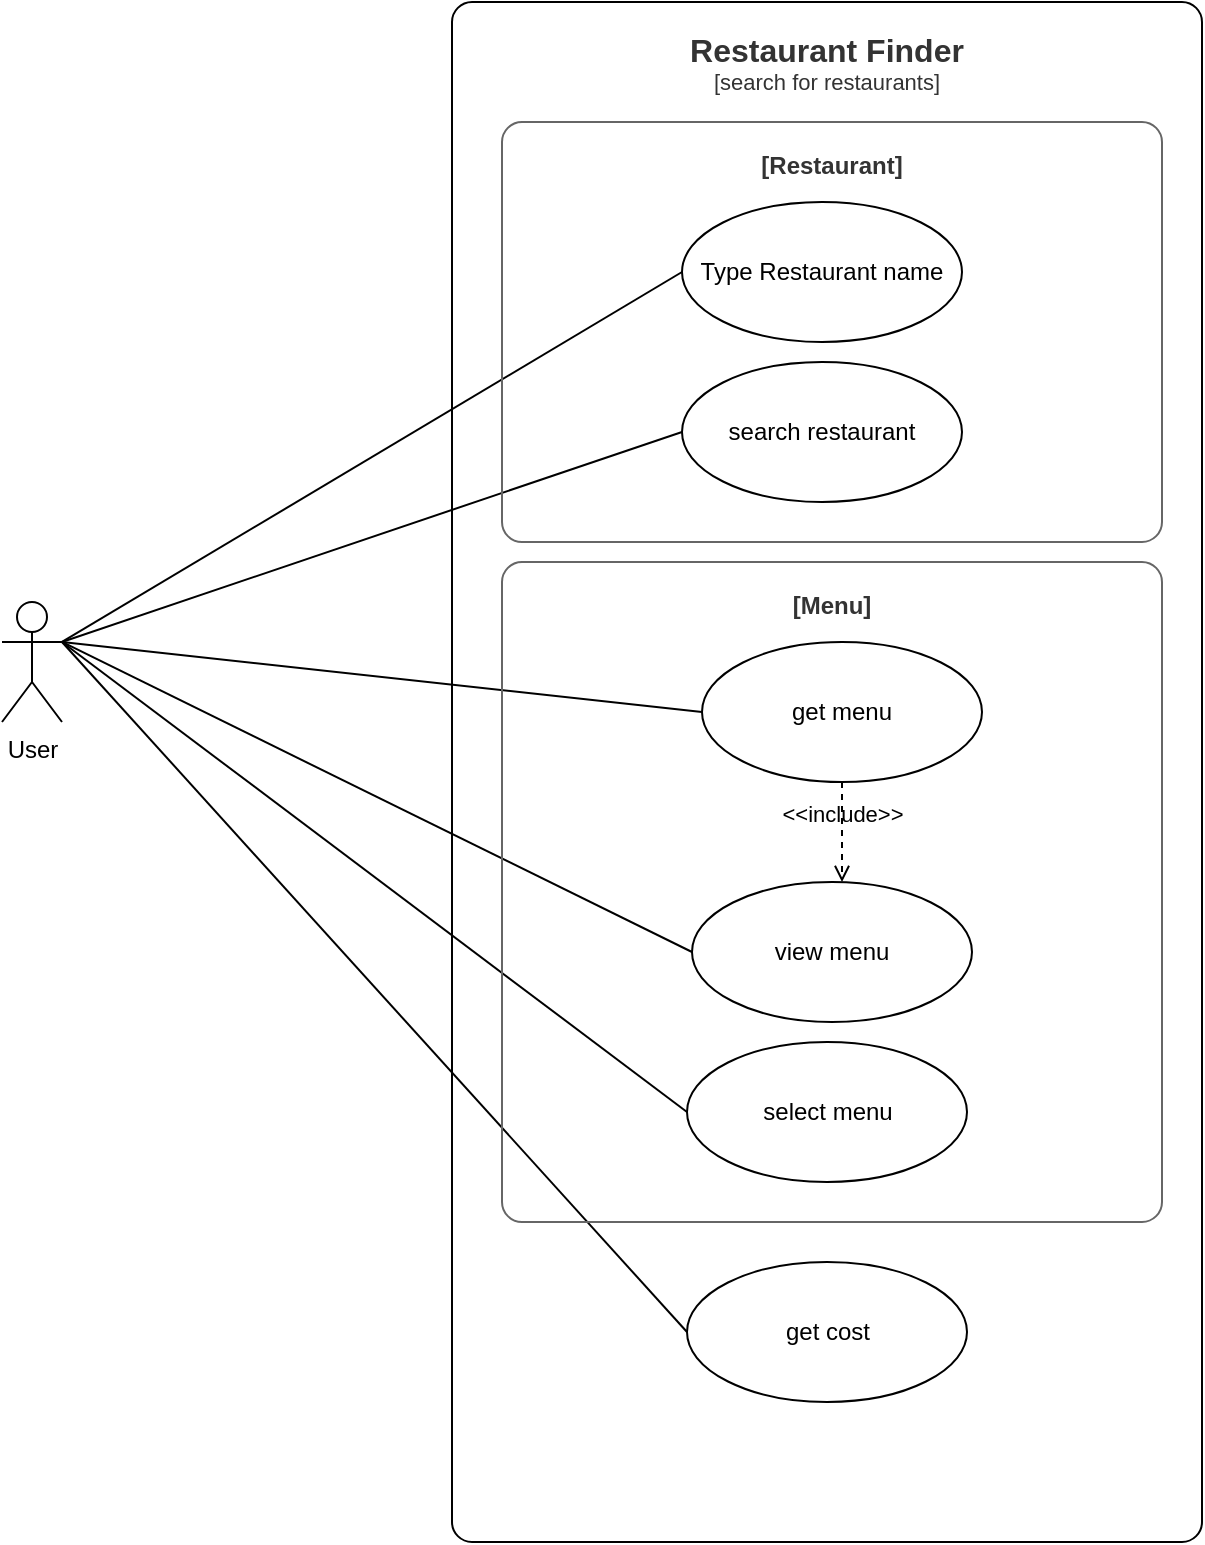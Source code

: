<mxfile version="15.5.4" type="github" pages="2">
  <diagram id="T6tlt87h2WFsqKvzCsYf" name="Use case diagram">
    <mxGraphModel dx="2107" dy="797" grid="1" gridSize="10" guides="1" tooltips="1" connect="1" arrows="1" fold="1" page="1" pageScale="1" pageWidth="850" pageHeight="1100" math="0" shadow="0">
      <root>
        <mxCell id="0" />
        <mxCell id="1" parent="0" />
        <object placeholders="1" c4Name="Restaurant Finder" c4Type="SystemScopeBoundary" c4Application="search for restaurants" label="&lt;font style=&quot;font-size: 16px&quot;&gt;&lt;b&gt;&lt;div style=&quot;&quot;&gt;%c4Name%&lt;/div&gt;&lt;/b&gt;&lt;/font&gt;&lt;div style=&quot;&quot;&gt;[%c4Application%]&lt;/div&gt;" id="qsZiCR-ZAtyEgE1aZ6hm-15">
          <mxCell style="rounded=1;fontSize=11;whiteSpace=wrap;html=1;arcSize=20;fillColor=none;strokeColor=#000000;fontColor=#333333;labelBackgroundColor=none;align=center;verticalAlign=top;labelBorderColor=none;spacingTop=0;spacing=10;metaEdit=1;rotatable=0;perimeter=rectanglePerimeter;noLabel=0;labelPadding=0;allowArrows=0;connectable=0;expand=0;recursiveResize=0;editable=1;pointerEvents=0;absoluteArcSize=1;metaData={&quot;c4Type&quot;:{&quot;editable&quot;:false}};points=[[0.25,0,0],[0.5,0,0],[0.75,0,0],[1,0.25,0],[1,0.5,0],[1,0.75,0],[0.75,1,0],[0.5,1,0],[0.25,1,0],[0,0.75,0],[0,0.5,0],[0,0.25,0]];direction=west;" vertex="1" parent="1">
            <mxGeometry x="185" y="50" width="375" height="770" as="geometry" />
          </mxCell>
        </object>
        <mxCell id="qsZiCR-ZAtyEgE1aZ6hm-1" value="User" style="shape=umlActor;html=1;verticalLabelPosition=bottom;verticalAlign=top;align=center;" vertex="1" parent="1">
          <mxGeometry x="-40" y="350" width="30" height="60" as="geometry" />
        </mxCell>
        <mxCell id="qsZiCR-ZAtyEgE1aZ6hm-2" value="Type Restaurant name" style="ellipse;whiteSpace=wrap;html=1;" vertex="1" parent="1">
          <mxGeometry x="300" y="150" width="140" height="70" as="geometry" />
        </mxCell>
        <mxCell id="qsZiCR-ZAtyEgE1aZ6hm-3" value="search restaurant" style="ellipse;whiteSpace=wrap;html=1;" vertex="1" parent="1">
          <mxGeometry x="300" y="230" width="140" height="70" as="geometry" />
        </mxCell>
        <mxCell id="qsZiCR-ZAtyEgE1aZ6hm-4" value="get menu" style="ellipse;whiteSpace=wrap;html=1;" vertex="1" parent="1">
          <mxGeometry x="310" y="370" width="140" height="70" as="geometry" />
        </mxCell>
        <mxCell id="qsZiCR-ZAtyEgE1aZ6hm-5" value="view menu" style="ellipse;whiteSpace=wrap;html=1;" vertex="1" parent="1">
          <mxGeometry x="305" y="490" width="140" height="70" as="geometry" />
        </mxCell>
        <mxCell id="qsZiCR-ZAtyEgE1aZ6hm-6" value="select menu" style="ellipse;whiteSpace=wrap;html=1;" vertex="1" parent="1">
          <mxGeometry x="302.5" y="570" width="140" height="70" as="geometry" />
        </mxCell>
        <mxCell id="qsZiCR-ZAtyEgE1aZ6hm-7" value="get cost" style="ellipse;whiteSpace=wrap;html=1;" vertex="1" parent="1">
          <mxGeometry x="302.5" y="680" width="140" height="70" as="geometry" />
        </mxCell>
        <mxCell id="qsZiCR-ZAtyEgE1aZ6hm-9" value="" style="edgeStyle=none;html=1;endArrow=none;verticalAlign=bottom;rounded=0;entryX=0;entryY=0.5;entryDx=0;entryDy=0;exitX=1;exitY=0.333;exitDx=0;exitDy=0;exitPerimeter=0;" edge="1" parent="1" source="qsZiCR-ZAtyEgE1aZ6hm-1" target="qsZiCR-ZAtyEgE1aZ6hm-2">
          <mxGeometry width="160" relative="1" as="geometry">
            <mxPoint x="90" y="300" as="sourcePoint" />
            <mxPoint x="250" y="300" as="targetPoint" />
          </mxGeometry>
        </mxCell>
        <mxCell id="qsZiCR-ZAtyEgE1aZ6hm-11" value="" style="edgeStyle=none;html=1;endArrow=none;verticalAlign=bottom;rounded=0;entryX=0;entryY=0.5;entryDx=0;entryDy=0;exitX=1;exitY=0.333;exitDx=0;exitDy=0;exitPerimeter=0;" edge="1" parent="1" source="qsZiCR-ZAtyEgE1aZ6hm-1" target="qsZiCR-ZAtyEgE1aZ6hm-4">
          <mxGeometry width="160" relative="1" as="geometry">
            <mxPoint x="90" y="300" as="sourcePoint" />
            <mxPoint x="250" y="300" as="targetPoint" />
          </mxGeometry>
        </mxCell>
        <mxCell id="qsZiCR-ZAtyEgE1aZ6hm-12" value="" style="edgeStyle=none;html=1;endArrow=none;verticalAlign=bottom;rounded=0;entryX=0;entryY=0.5;entryDx=0;entryDy=0;exitX=1;exitY=0.333;exitDx=0;exitDy=0;exitPerimeter=0;" edge="1" parent="1" source="qsZiCR-ZAtyEgE1aZ6hm-1" target="qsZiCR-ZAtyEgE1aZ6hm-5">
          <mxGeometry width="160" relative="1" as="geometry">
            <mxPoint x="90" y="300" as="sourcePoint" />
            <mxPoint x="250" y="300" as="targetPoint" />
          </mxGeometry>
        </mxCell>
        <mxCell id="qsZiCR-ZAtyEgE1aZ6hm-13" value="" style="edgeStyle=none;html=1;endArrow=none;verticalAlign=bottom;rounded=0;entryX=0;entryY=0.5;entryDx=0;entryDy=0;exitX=1;exitY=0.333;exitDx=0;exitDy=0;exitPerimeter=0;" edge="1" parent="1" source="qsZiCR-ZAtyEgE1aZ6hm-1" target="qsZiCR-ZAtyEgE1aZ6hm-6">
          <mxGeometry width="160" relative="1" as="geometry">
            <mxPoint x="90" y="300" as="sourcePoint" />
            <mxPoint x="250" y="390" as="targetPoint" />
          </mxGeometry>
        </mxCell>
        <mxCell id="qsZiCR-ZAtyEgE1aZ6hm-14" value="" style="edgeStyle=none;html=1;endArrow=none;verticalAlign=bottom;rounded=0;entryX=0;entryY=0.5;entryDx=0;entryDy=0;exitX=1;exitY=0.333;exitDx=0;exitDy=0;exitPerimeter=0;" edge="1" parent="1" source="qsZiCR-ZAtyEgE1aZ6hm-1" target="qsZiCR-ZAtyEgE1aZ6hm-7">
          <mxGeometry width="160" relative="1" as="geometry">
            <mxPoint x="90" y="300" as="sourcePoint" />
            <mxPoint x="220" y="420" as="targetPoint" />
          </mxGeometry>
        </mxCell>
        <mxCell id="qB7T7C8vMd8XMf1_T6Eq-1" value="&amp;lt;&amp;lt;include&amp;gt;&amp;gt;" style="edgeStyle=none;html=1;endArrow=open;verticalAlign=bottom;dashed=1;labelBackgroundColor=none;rounded=0;exitX=0.5;exitY=1;exitDx=0;exitDy=0;" edge="1" parent="1" source="qsZiCR-ZAtyEgE1aZ6hm-4">
          <mxGeometry width="160" relative="1" as="geometry">
            <mxPoint x="290" y="400" as="sourcePoint" />
            <mxPoint x="380" y="490" as="targetPoint" />
          </mxGeometry>
        </mxCell>
        <object placeholders="1" c4Name="" c4Type="ContainerScopeBoundary" c4Application="Menu" label="&lt;font style=&quot;font-size: 12px;&quot;&gt;&lt;span style=&quot;font-size: 12px;&quot;&gt;&lt;div style=&quot;font-size: 12px;&quot;&gt;%c4Name%&lt;/div&gt;&lt;/span&gt;&lt;/font&gt;&lt;div style=&quot;font-size: 12px;&quot;&gt;[%c4Application%]&lt;/div&gt;" id="qB7T7C8vMd8XMf1_T6Eq-2">
          <mxCell style="rounded=1;fontSize=12;whiteSpace=wrap;html=1;arcSize=20;fillColor=none;strokeColor=#666666;fontColor=#333333;labelBackgroundColor=none;align=center;verticalAlign=top;labelBorderColor=none;spacingTop=0;spacing=10;metaEdit=1;rotatable=0;perimeter=rectanglePerimeter;noLabel=0;labelPadding=0;allowArrows=0;connectable=0;expand=0;recursiveResize=0;editable=1;pointerEvents=0;absoluteArcSize=1;metaData={&quot;c4Type&quot;:{&quot;editable&quot;:false}};points=[[0.25,0,0],[0.5,0,0],[0.75,0,0],[1,0.25,0],[1,0.5,0],[1,0.75,0],[0.75,1,0],[0.5,1,0],[0.25,1,0],[0,0.75,0],[0,0.5,0],[0,0.25,0]];fontStyle=1" vertex="1" parent="1">
            <mxGeometry x="210" y="330" width="330" height="330" as="geometry" />
          </mxCell>
        </object>
        <mxCell id="qB7T7C8vMd8XMf1_T6Eq-4" value="" style="edgeStyle=none;html=1;endArrow=none;verticalAlign=bottom;rounded=0;entryX=0;entryY=0.5;entryDx=0;entryDy=0;exitX=1;exitY=0.333;exitDx=0;exitDy=0;exitPerimeter=0;" edge="1" parent="1" source="qsZiCR-ZAtyEgE1aZ6hm-1" target="qsZiCR-ZAtyEgE1aZ6hm-3">
          <mxGeometry width="160" relative="1" as="geometry">
            <mxPoint x="-10" y="290" as="sourcePoint" />
            <mxPoint x="150" y="290" as="targetPoint" />
          </mxGeometry>
        </mxCell>
        <object placeholders="1" c4Name="" c4Type="ContainerScopeBoundary" c4Application="Restaurant" label="&lt;font style=&quot;font-size: 12px;&quot;&gt;&lt;span style=&quot;font-size: 12px;&quot;&gt;&lt;div style=&quot;font-size: 12px;&quot;&gt;%c4Name%&lt;/div&gt;&lt;/span&gt;&lt;/font&gt;&lt;div style=&quot;font-size: 12px;&quot;&gt;[%c4Application%]&lt;/div&gt;" id="qB7T7C8vMd8XMf1_T6Eq-5">
          <mxCell style="rounded=1;fontSize=12;whiteSpace=wrap;html=1;arcSize=20;fillColor=none;strokeColor=#666666;fontColor=#333333;labelBackgroundColor=none;align=center;verticalAlign=top;labelBorderColor=none;spacingTop=0;spacing=10;metaEdit=1;rotatable=0;perimeter=rectanglePerimeter;noLabel=0;labelPadding=0;allowArrows=0;connectable=0;expand=0;recursiveResize=0;editable=1;pointerEvents=0;absoluteArcSize=1;metaData={&quot;c4Type&quot;:{&quot;editable&quot;:false}};points=[[0.25,0,0],[0.5,0,0],[0.75,0,0],[1,0.25,0],[1,0.5,0],[1,0.75,0],[0.75,1,0],[0.5,1,0],[0.25,1,0],[0,0.75,0],[0,0.5,0],[0,0.25,0]];fontStyle=1" vertex="1" parent="1">
            <mxGeometry x="210" y="110" width="330" height="210" as="geometry" />
          </mxCell>
        </object>
      </root>
    </mxGraphModel>
  </diagram>
  <diagram id="aj3boNnsnIehhKQ9OAU_" name="Activity diagram">
    <mxGraphModel dx="1927" dy="1783" grid="1" gridSize="10" guides="1" tooltips="1" connect="1" arrows="1" fold="1" page="1" pageScale="1" pageWidth="850" pageHeight="1100" math="0" shadow="0">
      <root>
        <mxCell id="2iKQ1SbmGMNpcekvdPT6-0" />
        <mxCell id="2iKQ1SbmGMNpcekvdPT6-1" parent="2iKQ1SbmGMNpcekvdPT6-0" />
        <mxCell id="fBfiyOL1dfLFgaek3fAn-21" style="edgeStyle=orthogonalEdgeStyle;rounded=0;orthogonalLoop=1;jettySize=auto;html=1;exitX=1;exitY=0.5;exitDx=0;exitDy=0;entryX=0;entryY=0.5;entryDx=0;entryDy=0;" edge="1" parent="2iKQ1SbmGMNpcekvdPT6-1" source="fBfiyOL1dfLFgaek3fAn-0" target="fBfiyOL1dfLFgaek3fAn-3">
          <mxGeometry relative="1" as="geometry" />
        </mxCell>
        <mxCell id="fBfiyOL1dfLFgaek3fAn-0" value="" style="shape=ellipse;html=1;fillColor=#000000;strokeWidth=2;verticalLabelPosition=bottom;verticalAlignment=top;perimeter=ellipsePerimeter;align=center;verticalAlign=top;" vertex="1" parent="2iKQ1SbmGMNpcekvdPT6-1">
          <mxGeometry x="-190" y="60" width="40" height="40" as="geometry" />
        </mxCell>
        <mxCell id="fBfiyOL1dfLFgaek3fAn-10" style="edgeStyle=orthogonalEdgeStyle;rounded=0;orthogonalLoop=1;jettySize=auto;html=1;exitX=0.5;exitY=1;exitDx=0;exitDy=0;entryX=0.567;entryY=0.017;entryDx=0;entryDy=0;entryPerimeter=0;" edge="1" parent="2iKQ1SbmGMNpcekvdPT6-1" source="fBfiyOL1dfLFgaek3fAn-7" target="fBfiyOL1dfLFgaek3fAn-8">
          <mxGeometry relative="1" as="geometry" />
        </mxCell>
        <mxCell id="fBfiyOL1dfLFgaek3fAn-7" value="view restaurant timings and location" style="shape=rect;html=1;rounded=1;whiteSpace=wrap;align=center;strokeColor=#000000;" vertex="1" parent="2iKQ1SbmGMNpcekvdPT6-1">
          <mxGeometry x="620" y="40" width="160" height="80" as="geometry" />
        </mxCell>
        <mxCell id="fBfiyOL1dfLFgaek3fAn-12" style="edgeStyle=orthogonalEdgeStyle;rounded=0;orthogonalLoop=1;jettySize=auto;html=1;exitX=0;exitY=0.5;exitDx=0;exitDy=0;entryX=1;entryY=0.5;entryDx=0;entryDy=0;" edge="1" parent="2iKQ1SbmGMNpcekvdPT6-1" source="fBfiyOL1dfLFgaek3fAn-8" target="fBfiyOL1dfLFgaek3fAn-11">
          <mxGeometry relative="1" as="geometry" />
        </mxCell>
        <mxCell id="fBfiyOL1dfLFgaek3fAn-8" value="get menu" style="shape=rect;html=1;rounded=1;whiteSpace=wrap;align=center;strokeColor=#000000;" vertex="1" parent="2iKQ1SbmGMNpcekvdPT6-1">
          <mxGeometry x="610" y="180" width="160" height="80" as="geometry" />
        </mxCell>
        <mxCell id="fBfiyOL1dfLFgaek3fAn-14" style="edgeStyle=orthogonalEdgeStyle;rounded=0;orthogonalLoop=1;jettySize=auto;html=1;exitX=0;exitY=0.5;exitDx=0;exitDy=0;entryX=1;entryY=0.5;entryDx=0;entryDy=0;" edge="1" parent="2iKQ1SbmGMNpcekvdPT6-1" source="fBfiyOL1dfLFgaek3fAn-11" target="fBfiyOL1dfLFgaek3fAn-13">
          <mxGeometry relative="1" as="geometry" />
        </mxCell>
        <mxCell id="fBfiyOL1dfLFgaek3fAn-11" value="view menu" style="shape=rect;html=1;rounded=1;whiteSpace=wrap;align=center;strokeColor=#000000;" vertex="1" parent="2iKQ1SbmGMNpcekvdPT6-1">
          <mxGeometry x="390" y="180" width="160" height="80" as="geometry" />
        </mxCell>
        <mxCell id="fBfiyOL1dfLFgaek3fAn-37" style="edgeStyle=orthogonalEdgeStyle;rounded=0;orthogonalLoop=1;jettySize=auto;html=1;exitX=0;exitY=0.5;exitDx=0;exitDy=0;entryX=1;entryY=0.5;entryDx=0;entryDy=0;" edge="1" parent="2iKQ1SbmGMNpcekvdPT6-1" source="fBfiyOL1dfLFgaek3fAn-13" target="fBfiyOL1dfLFgaek3fAn-15">
          <mxGeometry relative="1" as="geometry" />
        </mxCell>
        <mxCell id="fBfiyOL1dfLFgaek3fAn-13" value="select menu" style="shape=rect;html=1;rounded=1;whiteSpace=wrap;align=center;strokeColor=#000000;" vertex="1" parent="2iKQ1SbmGMNpcekvdPT6-1">
          <mxGeometry x="160" y="180" width="160" height="80" as="geometry" />
        </mxCell>
        <mxCell id="fBfiyOL1dfLFgaek3fAn-38" style="edgeStyle=orthogonalEdgeStyle;rounded=0;orthogonalLoop=1;jettySize=auto;html=1;exitX=0;exitY=0.5;exitDx=0;exitDy=0;entryX=1;entryY=0.5;entryDx=0;entryDy=0;entryPerimeter=0;" edge="1" parent="2iKQ1SbmGMNpcekvdPT6-1" source="fBfiyOL1dfLFgaek3fAn-15" target="fBfiyOL1dfLFgaek3fAn-17">
          <mxGeometry relative="1" as="geometry" />
        </mxCell>
        <mxCell id="fBfiyOL1dfLFgaek3fAn-15" value="get cost" style="shape=rect;html=1;rounded=1;whiteSpace=wrap;align=center;strokeColor=#000000;" vertex="1" parent="2iKQ1SbmGMNpcekvdPT6-1">
          <mxGeometry x="-80" y="180" width="160" height="80" as="geometry" />
        </mxCell>
        <mxCell id="fBfiyOL1dfLFgaek3fAn-17" value="" style="html=1;shape=mxgraph.sysml.actFinal;strokeWidth=2;verticalLabelPosition=bottom;verticalAlignment=top;align=center;verticalAlign=top;" vertex="1" parent="2iKQ1SbmGMNpcekvdPT6-1">
          <mxGeometry x="-190" y="200" width="40" height="40" as="geometry" />
        </mxCell>
        <mxCell id="fBfiyOL1dfLFgaek3fAn-27" style="edgeStyle=orthogonalEdgeStyle;rounded=0;orthogonalLoop=1;jettySize=auto;html=1;exitX=1;exitY=0.5;exitDx=0;exitDy=0;entryX=0;entryY=0.5;entryDx=0;entryDy=0;" edge="1" parent="2iKQ1SbmGMNpcekvdPT6-1" source="fBfiyOL1dfLFgaek3fAn-3" target="fBfiyOL1dfLFgaek3fAn-5">
          <mxGeometry relative="1" as="geometry" />
        </mxCell>
        <mxCell id="fBfiyOL1dfLFgaek3fAn-3" value="type restaurant name" style="shape=rect;html=1;rounded=1;whiteSpace=wrap;align=center;strokeColor=#000000;" vertex="1" parent="2iKQ1SbmGMNpcekvdPT6-1">
          <mxGeometry x="-80" y="40" width="160" height="80" as="geometry" />
        </mxCell>
        <mxCell id="fBfiyOL1dfLFgaek3fAn-5" value="search restaurant" style="shape=rect;html=1;rounded=1;whiteSpace=wrap;align=center;strokeColor=#000000;" vertex="1" parent="2iKQ1SbmGMNpcekvdPT6-1">
          <mxGeometry x="160" y="40" width="160" height="80" as="geometry" />
        </mxCell>
        <mxCell id="fBfiyOL1dfLFgaek3fAn-28" value="" style="shape=rhombus;html=1;verticalLabelPosition=bottom;verticalAlignment=top;strokeColor=#000000;align=center;verticalAlign=top;" vertex="1" parent="2iKQ1SbmGMNpcekvdPT6-1">
          <mxGeometry x="430" y="60" width="40" height="40" as="geometry" />
        </mxCell>
        <mxCell id="fBfiyOL1dfLFgaek3fAn-29" value="" style="edgeStyle=elbowEdgeStyle;html=1;elbow=horizontal;align=right;verticalAlign=bottom;endArrow=none;rounded=0;labelBackgroundColor=none;startArrow=open;startSize=12;entryX=1;entryY=0.5;entryDx=0;entryDy=0;" edge="1" source="fBfiyOL1dfLFgaek3fAn-28" parent="2iKQ1SbmGMNpcekvdPT6-1" target="fBfiyOL1dfLFgaek3fAn-5">
          <mxGeometry relative="1" as="geometry">
            <mxPoint x="450" y="40" as="targetPoint" />
          </mxGeometry>
        </mxCell>
        <mxCell id="fBfiyOL1dfLFgaek3fAn-30" value="correct restaurant name" style="edgeStyle=elbowEdgeStyle;html=1;elbow=vertical;verticalAlign=bottom;endArrow=open;rounded=0;labelBackgroundColor=none;endSize=12;entryX=0;entryY=0.5;entryDx=0;entryDy=0;" edge="1" source="fBfiyOL1dfLFgaek3fAn-28" parent="2iKQ1SbmGMNpcekvdPT6-1" target="fBfiyOL1dfLFgaek3fAn-7">
          <mxGeometry x="-0.067" relative="1" as="geometry">
            <mxPoint x="550" y="100" as="targetPoint" />
            <Array as="points">
              <mxPoint x="620" y="80" />
            </Array>
            <mxPoint as="offset" />
          </mxGeometry>
        </mxCell>
        <mxCell id="fBfiyOL1dfLFgaek3fAn-31" value="Wrong restaurant name/search" style="edgeStyle=elbowEdgeStyle;html=1;elbow=vertical;verticalAlign=bottom;endArrow=open;rounded=0;labelBackgroundColor=none;endSize=12;" edge="1" source="fBfiyOL1dfLFgaek3fAn-28" parent="2iKQ1SbmGMNpcekvdPT6-1">
          <mxGeometry relative="1" as="geometry">
            <mxPoint x="450" y="-30" as="targetPoint" />
          </mxGeometry>
        </mxCell>
        <mxCell id="fBfiyOL1dfLFgaek3fAn-36" style="edgeStyle=orthogonalEdgeStyle;rounded=0;orthogonalLoop=1;jettySize=auto;html=1;exitX=0;exitY=0.5;exitDx=0;exitDy=0;entryX=0.5;entryY=0;entryDx=0;entryDy=0;" edge="1" parent="2iKQ1SbmGMNpcekvdPT6-1" source="fBfiyOL1dfLFgaek3fAn-33" target="fBfiyOL1dfLFgaek3fAn-5">
          <mxGeometry relative="1" as="geometry" />
        </mxCell>
        <mxCell id="fBfiyOL1dfLFgaek3fAn-33" value="view custom message- restaurant not found" style="shape=rect;html=1;rounded=1;whiteSpace=wrap;align=center;strokeColor=#000000;" vertex="1" parent="2iKQ1SbmGMNpcekvdPT6-1">
          <mxGeometry x="370" y="-110" width="160" height="80" as="geometry" />
        </mxCell>
      </root>
    </mxGraphModel>
  </diagram>
</mxfile>

